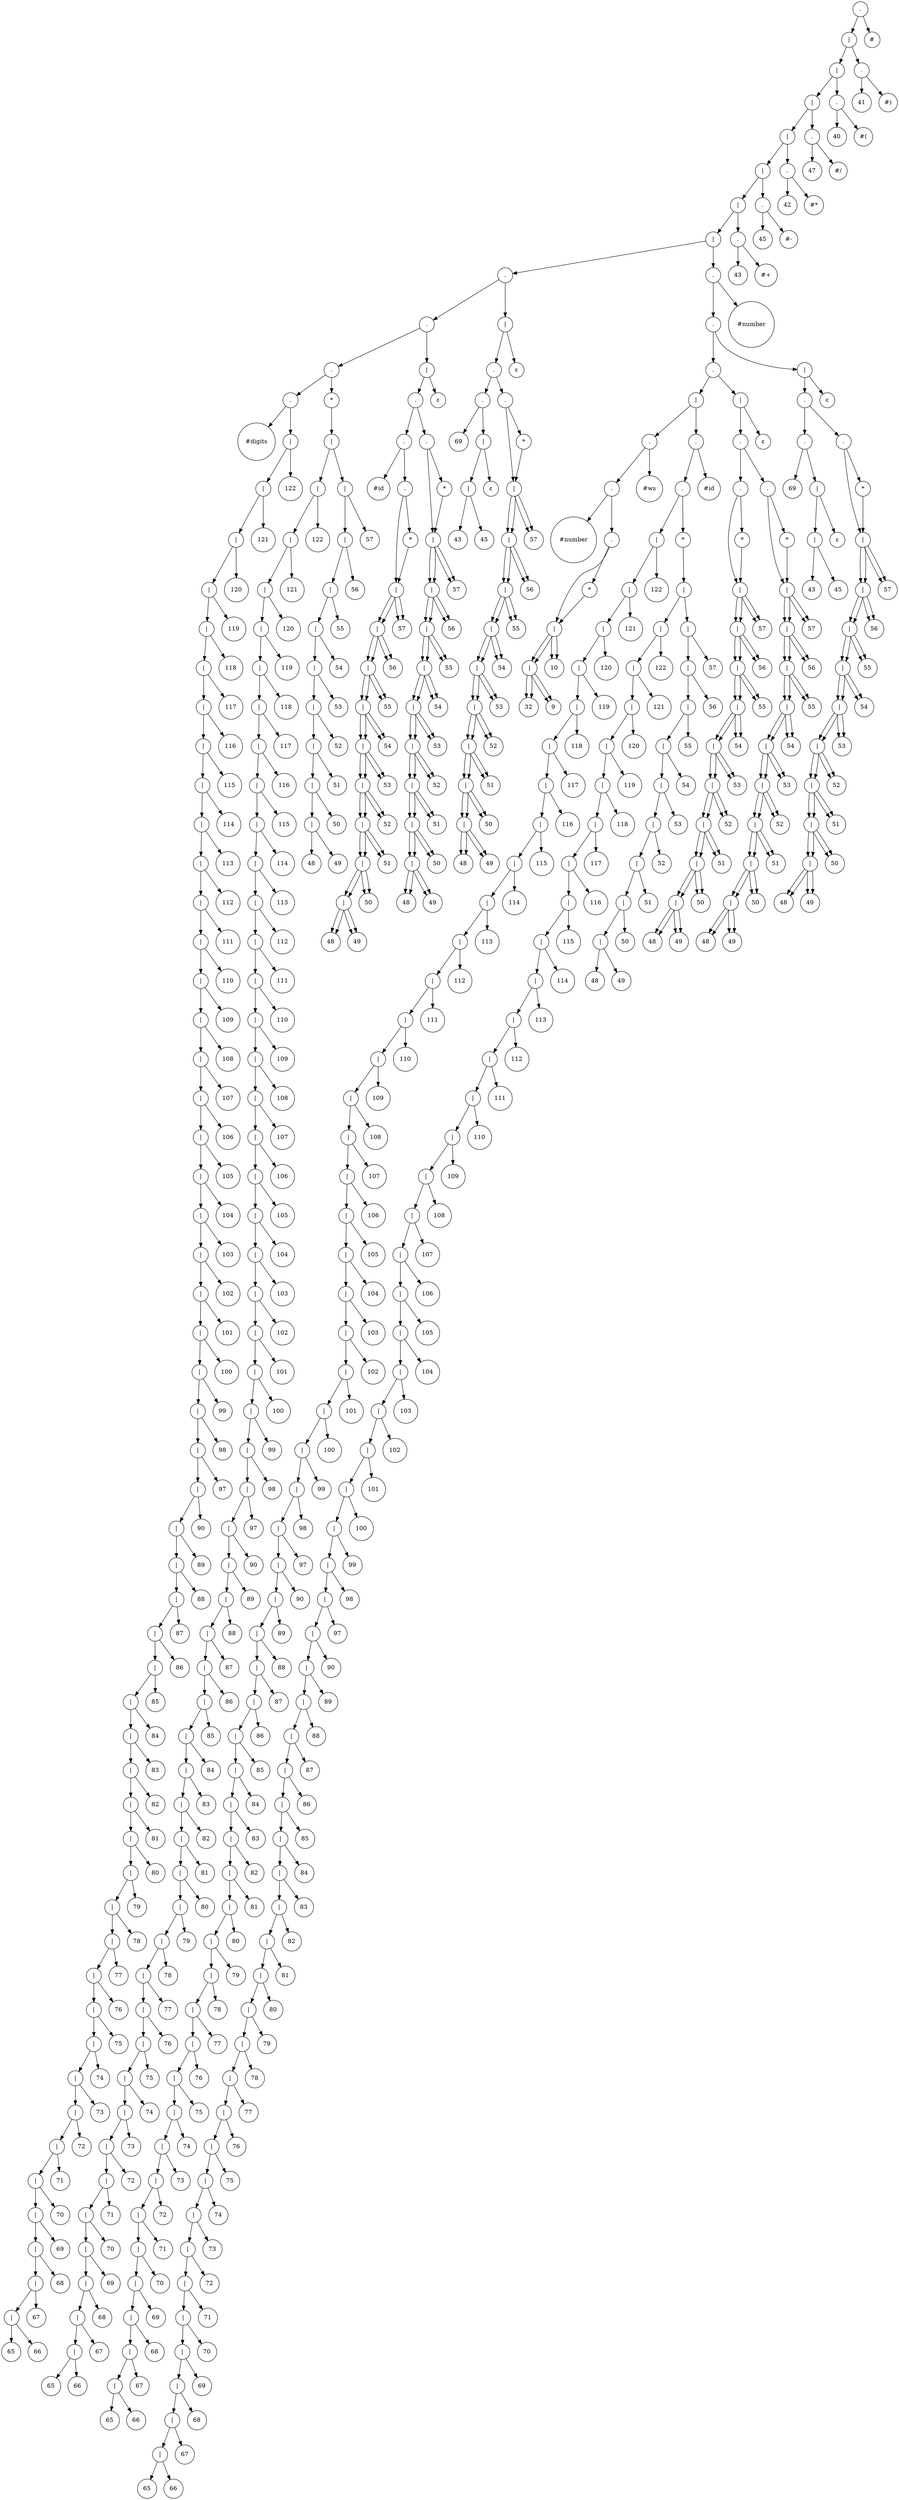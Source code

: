 // resultado
digraph "results/treeDFADirect" {
	graph [rankdir=TB]
	2408805334032 [label="." shape=circle]
	2408805333936 [label="|" shape=circle]
	2408805333744 [label="|" shape=circle]
	2408805333552 [label="|" shape=circle]
	2408805333360 [label="|" shape=circle]
	2408805333168 [label="|" shape=circle]
	2408805332976 [label="|" shape=circle]
	2408805332784 [label="|" shape=circle]
	2408805186144 [label="." shape=circle]
	2408805184608 [label="." shape=circle]
	2408805182304 [label="." shape=circle]
	2408805176304 [label="." shape=circle]
	2408805171312 [label="#digits" shape=circle]
	2408805176304 -> 2408805171312
	2408805176256 [label="|" shape=circle]
	2408805176160 [label="|" shape=circle]
	2408805176064 [label="|" shape=circle]
	2408805175968 [label="|" shape=circle]
	2408805175872 [label="|" shape=circle]
	2408805175776 [label="|" shape=circle]
	2408805175680 [label="|" shape=circle]
	2408805175584 [label="|" shape=circle]
	2408805175488 [label="|" shape=circle]
	2408805175392 [label="|" shape=circle]
	2408805175296 [label="|" shape=circle]
	2408805175200 [label="|" shape=circle]
	2408805175104 [label="|" shape=circle]
	2408805175008 [label="|" shape=circle]
	2408805174912 [label="|" shape=circle]
	2408805174816 [label="|" shape=circle]
	2408805174720 [label="|" shape=circle]
	2408805174624 [label="|" shape=circle]
	2408805174528 [label="|" shape=circle]
	2408805174432 [label="|" shape=circle]
	2408805174336 [label="|" shape=circle]
	2408805174240 [label="|" shape=circle]
	2408805174144 [label="|" shape=circle]
	2408805174048 [label="|" shape=circle]
	2408805173952 [label="|" shape=circle]
	2408805173856 [label="|" shape=circle]
	2408805173760 [label="|" shape=circle]
	2408805173664 [label="|" shape=circle]
	2408805173568 [label="|" shape=circle]
	2408805173472 [label="|" shape=circle]
	2408805173376 [label="|" shape=circle]
	2408805173280 [label="|" shape=circle]
	2408805173184 [label="|" shape=circle]
	2408805173088 [label="|" shape=circle]
	2408805172992 [label="|" shape=circle]
	2408805172896 [label="|" shape=circle]
	2408805172800 [label="|" shape=circle]
	2408805172704 [label="|" shape=circle]
	2408805172608 [label="|" shape=circle]
	2408805172512 [label="|" shape=circle]
	2408805172416 [label="|" shape=circle]
	2408805172320 [label="|" shape=circle]
	2408805172224 [label="|" shape=circle]
	2408805172128 [label="|" shape=circle]
	2408805172032 [label="|" shape=circle]
	2408805171936 [label="|" shape=circle]
	2408805171840 [label="|" shape=circle]
	2408805171744 [label="|" shape=circle]
	2408805171648 [label="|" shape=circle]
	2408805171552 [label="|" shape=circle]
	2408805171456 [label="|" shape=circle]
	2408805171360 [label=65 shape=circle]
	2408805171456 -> 2408805171360
	2408805171408 [label=66 shape=circle]
	2408805171456 -> 2408805171408
	2408805171552 -> 2408805171456
	2408805171504 [label=67 shape=circle]
	2408805171552 -> 2408805171504
	2408805171648 -> 2408805171552
	2408805171600 [label=68 shape=circle]
	2408805171648 -> 2408805171600
	2408805171744 -> 2408805171648
	2408805171696 [label=69 shape=circle]
	2408805171744 -> 2408805171696
	2408805171840 -> 2408805171744
	2408805171792 [label=70 shape=circle]
	2408805171840 -> 2408805171792
	2408805171936 -> 2408805171840
	2408805171888 [label=71 shape=circle]
	2408805171936 -> 2408805171888
	2408805172032 -> 2408805171936
	2408805171984 [label=72 shape=circle]
	2408805172032 -> 2408805171984
	2408805172128 -> 2408805172032
	2408805172080 [label=73 shape=circle]
	2408805172128 -> 2408805172080
	2408805172224 -> 2408805172128
	2408805172176 [label=74 shape=circle]
	2408805172224 -> 2408805172176
	2408805172320 -> 2408805172224
	2408805172272 [label=75 shape=circle]
	2408805172320 -> 2408805172272
	2408805172416 -> 2408805172320
	2408805172368 [label=76 shape=circle]
	2408805172416 -> 2408805172368
	2408805172512 -> 2408805172416
	2408805172464 [label=77 shape=circle]
	2408805172512 -> 2408805172464
	2408805172608 -> 2408805172512
	2408805172560 [label=78 shape=circle]
	2408805172608 -> 2408805172560
	2408805172704 -> 2408805172608
	2408805172656 [label=79 shape=circle]
	2408805172704 -> 2408805172656
	2408805172800 -> 2408805172704
	2408805172752 [label=80 shape=circle]
	2408805172800 -> 2408805172752
	2408805172896 -> 2408805172800
	2408805172848 [label=81 shape=circle]
	2408805172896 -> 2408805172848
	2408805172992 -> 2408805172896
	2408805172944 [label=82 shape=circle]
	2408805172992 -> 2408805172944
	2408805173088 -> 2408805172992
	2408805173040 [label=83 shape=circle]
	2408805173088 -> 2408805173040
	2408805173184 -> 2408805173088
	2408805173136 [label=84 shape=circle]
	2408805173184 -> 2408805173136
	2408805173280 -> 2408805173184
	2408805173232 [label=85 shape=circle]
	2408805173280 -> 2408805173232
	2408805173376 -> 2408805173280
	2408805173328 [label=86 shape=circle]
	2408805173376 -> 2408805173328
	2408805173472 -> 2408805173376
	2408805173424 [label=87 shape=circle]
	2408805173472 -> 2408805173424
	2408805173568 -> 2408805173472
	2408805173520 [label=88 shape=circle]
	2408805173568 -> 2408805173520
	2408805173664 -> 2408805173568
	2408805173616 [label=89 shape=circle]
	2408805173664 -> 2408805173616
	2408805173760 -> 2408805173664
	2408805173712 [label=90 shape=circle]
	2408805173760 -> 2408805173712
	2408805173856 -> 2408805173760
	2408805173808 [label=97 shape=circle]
	2408805173856 -> 2408805173808
	2408805173952 -> 2408805173856
	2408805173904 [label=98 shape=circle]
	2408805173952 -> 2408805173904
	2408805174048 -> 2408805173952
	2408805174000 [label=99 shape=circle]
	2408805174048 -> 2408805174000
	2408805174144 -> 2408805174048
	2408805174096 [label=100 shape=circle]
	2408805174144 -> 2408805174096
	2408805174240 -> 2408805174144
	2408805174192 [label=101 shape=circle]
	2408805174240 -> 2408805174192
	2408805174336 -> 2408805174240
	2408805174288 [label=102 shape=circle]
	2408805174336 -> 2408805174288
	2408805174432 -> 2408805174336
	2408805174384 [label=103 shape=circle]
	2408805174432 -> 2408805174384
	2408805174528 -> 2408805174432
	2408805174480 [label=104 shape=circle]
	2408805174528 -> 2408805174480
	2408805174624 -> 2408805174528
	2408805174576 [label=105 shape=circle]
	2408805174624 -> 2408805174576
	2408805174720 -> 2408805174624
	2408805174672 [label=106 shape=circle]
	2408805174720 -> 2408805174672
	2408805174816 -> 2408805174720
	2408805174768 [label=107 shape=circle]
	2408805174816 -> 2408805174768
	2408805174912 -> 2408805174816
	2408805174864 [label=108 shape=circle]
	2408805174912 -> 2408805174864
	2408805175008 -> 2408805174912
	2408805174960 [label=109 shape=circle]
	2408805175008 -> 2408805174960
	2408805175104 -> 2408805175008
	2408805175056 [label=110 shape=circle]
	2408805175104 -> 2408805175056
	2408805175200 -> 2408805175104
	2408805175152 [label=111 shape=circle]
	2408805175200 -> 2408805175152
	2408805175296 -> 2408805175200
	2408805175248 [label=112 shape=circle]
	2408805175296 -> 2408805175248
	2408805175392 -> 2408805175296
	2408805175344 [label=113 shape=circle]
	2408805175392 -> 2408805175344
	2408805175488 -> 2408805175392
	2408805175440 [label=114 shape=circle]
	2408805175488 -> 2408805175440
	2408805175584 -> 2408805175488
	2408805175536 [label=115 shape=circle]
	2408805175584 -> 2408805175536
	2408805175680 -> 2408805175584
	2408805175632 [label=116 shape=circle]
	2408805175680 -> 2408805175632
	2408805175776 -> 2408805175680
	2408805175728 [label=117 shape=circle]
	2408805175776 -> 2408805175728
	2408805175872 -> 2408805175776
	2408805175824 [label=118 shape=circle]
	2408805175872 -> 2408805175824
	2408805175968 -> 2408805175872
	2408805175920 [label=119 shape=circle]
	2408805175968 -> 2408805175920
	2408805176064 -> 2408805175968
	2408805176016 [label=120 shape=circle]
	2408805176064 -> 2408805176016
	2408805176160 -> 2408805176064
	2408805176112 [label=121 shape=circle]
	2408805176160 -> 2408805176112
	2408805176256 -> 2408805176160
	2408805176208 [label=122 shape=circle]
	2408805176256 -> 2408805176208
	2408805176304 -> 2408805176256
	2408805182304 -> 2408805176304
	2408805182256 [label="*" shape=circle]
	2408805182208 [label="|" shape=circle]
	2408805181248 [label="|" shape=circle]
	2408805181152 [label="|" shape=circle]
	2408805181056 [label="|" shape=circle]
	2408805180960 [label="|" shape=circle]
	2408805180864 [label="|" shape=circle]
	2408805180768 [label="|" shape=circle]
	2408805180672 [label="|" shape=circle]
	2408805180576 [label="|" shape=circle]
	2408805180480 [label="|" shape=circle]
	2408805180384 [label="|" shape=circle]
	2408805180288 [label="|" shape=circle]
	2408805180192 [label="|" shape=circle]
	2408805180096 [label="|" shape=circle]
	2408805180000 [label="|" shape=circle]
	2408805179904 [label="|" shape=circle]
	2408805179808 [label="|" shape=circle]
	2408805179712 [label="|" shape=circle]
	2408805179616 [label="|" shape=circle]
	2408805179520 [label="|" shape=circle]
	2408805179424 [label="|" shape=circle]
	2408805179328 [label="|" shape=circle]
	2408805179232 [label="|" shape=circle]
	2408805179136 [label="|" shape=circle]
	2408805179040 [label="|" shape=circle]
	2408805178944 [label="|" shape=circle]
	2408805178848 [label="|" shape=circle]
	2408805178752 [label="|" shape=circle]
	2408805178656 [label="|" shape=circle]
	2408805178560 [label="|" shape=circle]
	2408805178464 [label="|" shape=circle]
	2408805178368 [label="|" shape=circle]
	2408805178272 [label="|" shape=circle]
	2408805178176 [label="|" shape=circle]
	2408805178080 [label="|" shape=circle]
	2408805177984 [label="|" shape=circle]
	2408805177888 [label="|" shape=circle]
	2408805177792 [label="|" shape=circle]
	2408805177696 [label="|" shape=circle]
	2408805177600 [label="|" shape=circle]
	2408805177504 [label="|" shape=circle]
	2408805177408 [label="|" shape=circle]
	2408805177312 [label="|" shape=circle]
	2408805177216 [label="|" shape=circle]
	2408805177120 [label="|" shape=circle]
	2408805177024 [label="|" shape=circle]
	2408805176928 [label="|" shape=circle]
	2408805176832 [label="|" shape=circle]
	2408805176736 [label="|" shape=circle]
	2408805176640 [label="|" shape=circle]
	2408805176544 [label="|" shape=circle]
	2408805176448 [label="|" shape=circle]
	2408805176352 [label=65 shape=circle]
	2408805176448 -> 2408805176352
	2408805176400 [label=66 shape=circle]
	2408805176448 -> 2408805176400
	2408805176544 -> 2408805176448
	2408805176496 [label=67 shape=circle]
	2408805176544 -> 2408805176496
	2408805176640 -> 2408805176544
	2408805176592 [label=68 shape=circle]
	2408805176640 -> 2408805176592
	2408805176736 -> 2408805176640
	2408805176688 [label=69 shape=circle]
	2408805176736 -> 2408805176688
	2408805176832 -> 2408805176736
	2408805176784 [label=70 shape=circle]
	2408805176832 -> 2408805176784
	2408805176928 -> 2408805176832
	2408805176880 [label=71 shape=circle]
	2408805176928 -> 2408805176880
	2408805177024 -> 2408805176928
	2408805176976 [label=72 shape=circle]
	2408805177024 -> 2408805176976
	2408805177120 -> 2408805177024
	2408805177072 [label=73 shape=circle]
	2408805177120 -> 2408805177072
	2408805177216 -> 2408805177120
	2408805177168 [label=74 shape=circle]
	2408805177216 -> 2408805177168
	2408805177312 -> 2408805177216
	2408805177264 [label=75 shape=circle]
	2408805177312 -> 2408805177264
	2408805177408 -> 2408805177312
	2408805177360 [label=76 shape=circle]
	2408805177408 -> 2408805177360
	2408805177504 -> 2408805177408
	2408805177456 [label=77 shape=circle]
	2408805177504 -> 2408805177456
	2408805177600 -> 2408805177504
	2408805177552 [label=78 shape=circle]
	2408805177600 -> 2408805177552
	2408805177696 -> 2408805177600
	2408805177648 [label=79 shape=circle]
	2408805177696 -> 2408805177648
	2408805177792 -> 2408805177696
	2408805177744 [label=80 shape=circle]
	2408805177792 -> 2408805177744
	2408805177888 -> 2408805177792
	2408805177840 [label=81 shape=circle]
	2408805177888 -> 2408805177840
	2408805177984 -> 2408805177888
	2408805177936 [label=82 shape=circle]
	2408805177984 -> 2408805177936
	2408805178080 -> 2408805177984
	2408805178032 [label=83 shape=circle]
	2408805178080 -> 2408805178032
	2408805178176 -> 2408805178080
	2408805178128 [label=84 shape=circle]
	2408805178176 -> 2408805178128
	2408805178272 -> 2408805178176
	2408805178224 [label=85 shape=circle]
	2408805178272 -> 2408805178224
	2408805178368 -> 2408805178272
	2408805178320 [label=86 shape=circle]
	2408805178368 -> 2408805178320
	2408805178464 -> 2408805178368
	2408805178416 [label=87 shape=circle]
	2408805178464 -> 2408805178416
	2408805178560 -> 2408805178464
	2408805178512 [label=88 shape=circle]
	2408805178560 -> 2408805178512
	2408805178656 -> 2408805178560
	2408805178608 [label=89 shape=circle]
	2408805178656 -> 2408805178608
	2408805178752 -> 2408805178656
	2408805178704 [label=90 shape=circle]
	2408805178752 -> 2408805178704
	2408805178848 -> 2408805178752
	2408805178800 [label=97 shape=circle]
	2408805178848 -> 2408805178800
	2408805178944 -> 2408805178848
	2408805178896 [label=98 shape=circle]
	2408805178944 -> 2408805178896
	2408805179040 -> 2408805178944
	2408805178992 [label=99 shape=circle]
	2408805179040 -> 2408805178992
	2408805179136 -> 2408805179040
	2408805179088 [label=100 shape=circle]
	2408805179136 -> 2408805179088
	2408805179232 -> 2408805179136
	2408805179184 [label=101 shape=circle]
	2408805179232 -> 2408805179184
	2408805179328 -> 2408805179232
	2408805179280 [label=102 shape=circle]
	2408805179328 -> 2408805179280
	2408805179424 -> 2408805179328
	2408805179376 [label=103 shape=circle]
	2408805179424 -> 2408805179376
	2408805179520 -> 2408805179424
	2408805179472 [label=104 shape=circle]
	2408805179520 -> 2408805179472
	2408805179616 -> 2408805179520
	2408805179568 [label=105 shape=circle]
	2408805179616 -> 2408805179568
	2408805179712 -> 2408805179616
	2408805179664 [label=106 shape=circle]
	2408805179712 -> 2408805179664
	2408805179808 -> 2408805179712
	2408805179760 [label=107 shape=circle]
	2408805179808 -> 2408805179760
	2408805179904 -> 2408805179808
	2408805179856 [label=108 shape=circle]
	2408805179904 -> 2408805179856
	2408805180000 -> 2408805179904
	2408805179952 [label=109 shape=circle]
	2408805180000 -> 2408805179952
	2408805180096 -> 2408805180000
	2408805180048 [label=110 shape=circle]
	2408805180096 -> 2408805180048
	2408805180192 -> 2408805180096
	2408805180144 [label=111 shape=circle]
	2408805180192 -> 2408805180144
	2408805180288 -> 2408805180192
	2408805180240 [label=112 shape=circle]
	2408805180288 -> 2408805180240
	2408805180384 -> 2408805180288
	2408805180336 [label=113 shape=circle]
	2408805180384 -> 2408805180336
	2408805180480 -> 2408805180384
	2408805180432 [label=114 shape=circle]
	2408805180480 -> 2408805180432
	2408805180576 -> 2408805180480
	2408805180528 [label=115 shape=circle]
	2408805180576 -> 2408805180528
	2408805180672 -> 2408805180576
	2408805180624 [label=116 shape=circle]
	2408805180672 -> 2408805180624
	2408805180768 -> 2408805180672
	2408805180720 [label=117 shape=circle]
	2408805180768 -> 2408805180720
	2408805180864 -> 2408805180768
	2408805180816 [label=118 shape=circle]
	2408805180864 -> 2408805180816
	2408805180960 -> 2408805180864
	2408805180912 [label=119 shape=circle]
	2408805180960 -> 2408805180912
	2408805181056 -> 2408805180960
	2408805181008 [label=120 shape=circle]
	2408805181056 -> 2408805181008
	2408805181152 -> 2408805181056
	2408805181104 [label=121 shape=circle]
	2408805181152 -> 2408805181104
	2408805181248 -> 2408805181152
	2408805181200 [label=122 shape=circle]
	2408805181248 -> 2408805181200
	2408805182208 -> 2408805181248
	2408805182160 [label="|" shape=circle]
	2408805182064 [label="|" shape=circle]
	2408805181968 [label="|" shape=circle]
	2408805181872 [label="|" shape=circle]
	2408805181776 [label="|" shape=circle]
	2408805181680 [label="|" shape=circle]
	2408805181584 [label="|" shape=circle]
	2408805181488 [label="|" shape=circle]
	2408805181392 [label="|" shape=circle]
	2408805181296 [label=48 shape=circle]
	2408805181392 -> 2408805181296
	2408805181344 [label=49 shape=circle]
	2408805181392 -> 2408805181344
	2408805181488 -> 2408805181392
	2408805181440 [label=50 shape=circle]
	2408805181488 -> 2408805181440
	2408805181584 -> 2408805181488
	2408805181536 [label=51 shape=circle]
	2408805181584 -> 2408805181536
	2408805181680 -> 2408805181584
	2408805181632 [label=52 shape=circle]
	2408805181680 -> 2408805181632
	2408805181776 -> 2408805181680
	2408805181728 [label=53 shape=circle]
	2408805181776 -> 2408805181728
	2408805181872 -> 2408805181776
	2408805181824 [label=54 shape=circle]
	2408805181872 -> 2408805181824
	2408805181968 -> 2408805181872
	2408805181920 [label=55 shape=circle]
	2408805181968 -> 2408805181920
	2408805182064 -> 2408805181968
	2408805182016 [label=56 shape=circle]
	2408805182064 -> 2408805182016
	2408805182160 -> 2408805182064
	2408805182112 [label=57 shape=circle]
	2408805182160 -> 2408805182112
	2408805182208 -> 2408805182160
	2408805182256 -> 2408805182208
	2408805182304 -> 2408805182256
	2408805184608 -> 2408805182304
	2408805184512 [label="|" shape=circle]
	2408805184464 [label="." shape=circle]
	2408805183408 [label="." shape=circle]
	2408805182352 [label="#id" shape=circle]
	2408805183408 -> 2408805182352
	2408805183312 [label="." shape=circle]
	2408805183264 [label="|" shape=circle]
	2408805183168 [label="|" shape=circle]
	2408805183072 [label="|" shape=circle]
	2408805182976 [label="|" shape=circle]
	2408805182880 [label="|" shape=circle]
	2408805182784 [label="|" shape=circle]
	2408805182688 [label="|" shape=circle]
	2408805182592 [label="|" shape=circle]
	2408805182496 [label="|" shape=circle]
	2408805182400 [label=48 shape=circle]
	2408805182496 -> 2408805182400
	2408805182448 [label=49 shape=circle]
	2408805182496 -> 2408805182448
	2408805182592 -> 2408805182496
	2408805182544 [label=50 shape=circle]
	2408805182592 -> 2408805182544
	2408805182688 -> 2408805182592
	2408805182640 [label=51 shape=circle]
	2408805182688 -> 2408805182640
	2408805182784 -> 2408805182688
	2408805182736 [label=52 shape=circle]
	2408805182784 -> 2408805182736
	2408805182880 -> 2408805182784
	2408805182832 [label=53 shape=circle]
	2408805182880 -> 2408805182832
	2408805182976 -> 2408805182880
	2408805182928 [label=54 shape=circle]
	2408805182976 -> 2408805182928
	2408805183072 -> 2408805182976
	2408805183024 [label=55 shape=circle]
	2408805183072 -> 2408805183024
	2408805183168 -> 2408805183072
	2408805183120 [label=56 shape=circle]
	2408805183168 -> 2408805183120
	2408805183264 -> 2408805183168
	2408805183216 [label=57 shape=circle]
	2408805183264 -> 2408805183216
	2408805183312 -> 2408805183264
	2408805183360 [label="*" shape=circle]
	2408805183264 [label="|" shape=circle]
	2408805183168 [label="|" shape=circle]
	2408805183072 [label="|" shape=circle]
	2408805182976 [label="|" shape=circle]
	2408805182880 [label="|" shape=circle]
	2408805182784 [label="|" shape=circle]
	2408805182688 [label="|" shape=circle]
	2408805182592 [label="|" shape=circle]
	2408805182496 [label="|" shape=circle]
	2408805182400 [label=48 shape=circle]
	2408805182496 -> 2408805182400
	2408805182448 [label=49 shape=circle]
	2408805182496 -> 2408805182448
	2408805182592 -> 2408805182496
	2408805182544 [label=50 shape=circle]
	2408805182592 -> 2408805182544
	2408805182688 -> 2408805182592
	2408805182640 [label=51 shape=circle]
	2408805182688 -> 2408805182640
	2408805182784 -> 2408805182688
	2408805182736 [label=52 shape=circle]
	2408805182784 -> 2408805182736
	2408805182880 -> 2408805182784
	2408805182832 [label=53 shape=circle]
	2408805182880 -> 2408805182832
	2408805182976 -> 2408805182880
	2408805182928 [label=54 shape=circle]
	2408805182976 -> 2408805182928
	2408805183072 -> 2408805182976
	2408805183024 [label=55 shape=circle]
	2408805183072 -> 2408805183024
	2408805183168 -> 2408805183072
	2408805183120 [label=56 shape=circle]
	2408805183168 -> 2408805183120
	2408805183264 -> 2408805183168
	2408805183216 [label=57 shape=circle]
	2408805183264 -> 2408805183216
	2408805183360 -> 2408805183264
	2408805183312 -> 2408805183360
	2408805183408 -> 2408805183312
	2408805184464 -> 2408805183408
	2408805184368 [label="." shape=circle]
	2408805184320 [label="|" shape=circle]
	2408805184224 [label="|" shape=circle]
	2408805184128 [label="|" shape=circle]
	2408805184032 [label="|" shape=circle]
	2408805183936 [label="|" shape=circle]
	2408805183840 [label="|" shape=circle]
	2408805183744 [label="|" shape=circle]
	2408805183648 [label="|" shape=circle]
	2408805183552 [label="|" shape=circle]
	2408805183456 [label=48 shape=circle]
	2408805183552 -> 2408805183456
	2408805183504 [label=49 shape=circle]
	2408805183552 -> 2408805183504
	2408805183648 -> 2408805183552
	2408805183600 [label=50 shape=circle]
	2408805183648 -> 2408805183600
	2408805183744 -> 2408805183648
	2408805183696 [label=51 shape=circle]
	2408805183744 -> 2408805183696
	2408805183840 -> 2408805183744
	2408805183792 [label=52 shape=circle]
	2408805183840 -> 2408805183792
	2408805183936 -> 2408805183840
	2408805183888 [label=53 shape=circle]
	2408805183936 -> 2408805183888
	2408805184032 -> 2408805183936
	2408805183984 [label=54 shape=circle]
	2408805184032 -> 2408805183984
	2408805184128 -> 2408805184032
	2408805184080 [label=55 shape=circle]
	2408805184128 -> 2408805184080
	2408805184224 -> 2408805184128
	2408805184176 [label=56 shape=circle]
	2408805184224 -> 2408805184176
	2408805184320 -> 2408805184224
	2408805184272 [label=57 shape=circle]
	2408805184320 -> 2408805184272
	2408805184368 -> 2408805184320
	2408805184416 [label="*" shape=circle]
	2408805184320 [label="|" shape=circle]
	2408805184224 [label="|" shape=circle]
	2408805184128 [label="|" shape=circle]
	2408805184032 [label="|" shape=circle]
	2408805183936 [label="|" shape=circle]
	2408805183840 [label="|" shape=circle]
	2408805183744 [label="|" shape=circle]
	2408805183648 [label="|" shape=circle]
	2408805183552 [label="|" shape=circle]
	2408805183456 [label=48 shape=circle]
	2408805183552 -> 2408805183456
	2408805183504 [label=49 shape=circle]
	2408805183552 -> 2408805183504
	2408805183648 -> 2408805183552
	2408805183600 [label=50 shape=circle]
	2408805183648 -> 2408805183600
	2408805183744 -> 2408805183648
	2408805183696 [label=51 shape=circle]
	2408805183744 -> 2408805183696
	2408805183840 -> 2408805183744
	2408805183792 [label=52 shape=circle]
	2408805183840 -> 2408805183792
	2408805183936 -> 2408805183840
	2408805183888 [label=53 shape=circle]
	2408805183936 -> 2408805183888
	2408805184032 -> 2408805183936
	2408805183984 [label=54 shape=circle]
	2408805184032 -> 2408805183984
	2408805184128 -> 2408805184032
	2408805184080 [label=55 shape=circle]
	2408805184128 -> 2408805184080
	2408805184224 -> 2408805184128
	2408805184176 [label=56 shape=circle]
	2408805184224 -> 2408805184176
	2408805184320 -> 2408805184224
	2408805184272 [label=57 shape=circle]
	2408805184320 -> 2408805184272
	2408805184416 -> 2408805184320
	2408805184368 -> 2408805184416
	2408805184464 -> 2408805184368
	2408805184512 -> 2408805184464
	2408805184560 [label="ε" shape=circle]
	2408805184512 -> 2408805184560
	2408805184608 -> 2408805184512
	2408805186144 -> 2408805184608
	2408805186048 [label="|" shape=circle]
	2408805186000 [label="." shape=circle]
	2408805184944 [label="." shape=circle]
	2408805184656 [label=69 shape=circle]
	2408805184944 -> 2408805184656
	2408805184848 [label="|" shape=circle]
	2408805184800 [label="|" shape=circle]
	2408805184704 [label=43 shape=circle]
	2408805184800 -> 2408805184704
	2408805184752 [label=45 shape=circle]
	2408805184800 -> 2408805184752
	2408805184848 -> 2408805184800
	2408805184896 [label="ε" shape=circle]
	2408805184848 -> 2408805184896
	2408805184944 -> 2408805184848
	2408805186000 -> 2408805184944
	2408805185904 [label="." shape=circle]
	2408805185856 [label="|" shape=circle]
	2408805185760 [label="|" shape=circle]
	2408805185664 [label="|" shape=circle]
	2408805185568 [label="|" shape=circle]
	2408805185472 [label="|" shape=circle]
	2408805185376 [label="|" shape=circle]
	2408805185280 [label="|" shape=circle]
	2408805185184 [label="|" shape=circle]
	2408805185088 [label="|" shape=circle]
	2408805184992 [label=48 shape=circle]
	2408805185088 -> 2408805184992
	2408805185040 [label=49 shape=circle]
	2408805185088 -> 2408805185040
	2408805185184 -> 2408805185088
	2408805185136 [label=50 shape=circle]
	2408805185184 -> 2408805185136
	2408805185280 -> 2408805185184
	2408805185232 [label=51 shape=circle]
	2408805185280 -> 2408805185232
	2408805185376 -> 2408805185280
	2408805185328 [label=52 shape=circle]
	2408805185376 -> 2408805185328
	2408805185472 -> 2408805185376
	2408805185424 [label=53 shape=circle]
	2408805185472 -> 2408805185424
	2408805185568 -> 2408805185472
	2408805185520 [label=54 shape=circle]
	2408805185568 -> 2408805185520
	2408805185664 -> 2408805185568
	2408805185616 [label=55 shape=circle]
	2408805185664 -> 2408805185616
	2408805185760 -> 2408805185664
	2408805185712 [label=56 shape=circle]
	2408805185760 -> 2408805185712
	2408805185856 -> 2408805185760
	2408805185808 [label=57 shape=circle]
	2408805185856 -> 2408805185808
	2408805185904 -> 2408805185856
	2408805185952 [label="*" shape=circle]
	2408805185856 [label="|" shape=circle]
	2408805185760 [label="|" shape=circle]
	2408805185664 [label="|" shape=circle]
	2408805185568 [label="|" shape=circle]
	2408805185472 [label="|" shape=circle]
	2408805185376 [label="|" shape=circle]
	2408805185280 [label="|" shape=circle]
	2408805185184 [label="|" shape=circle]
	2408805185088 [label="|" shape=circle]
	2408805184992 [label=48 shape=circle]
	2408805185088 -> 2408805184992
	2408805185040 [label=49 shape=circle]
	2408805185088 -> 2408805185040
	2408805185184 -> 2408805185088
	2408805185136 [label=50 shape=circle]
	2408805185184 -> 2408805185136
	2408805185280 -> 2408805185184
	2408805185232 [label=51 shape=circle]
	2408805185280 -> 2408805185232
	2408805185376 -> 2408805185280
	2408805185328 [label=52 shape=circle]
	2408805185376 -> 2408805185328
	2408805185472 -> 2408805185376
	2408805185424 [label=53 shape=circle]
	2408805185472 -> 2408805185424
	2408805185568 -> 2408805185472
	2408805185520 [label=54 shape=circle]
	2408805185568 -> 2408805185520
	2408805185664 -> 2408805185568
	2408805185616 [label=55 shape=circle]
	2408805185664 -> 2408805185616
	2408805185760 -> 2408805185664
	2408805185712 [label=56 shape=circle]
	2408805185760 -> 2408805185712
	2408805185856 -> 2408805185760
	2408805185808 [label=57 shape=circle]
	2408805185856 -> 2408805185808
	2408805185952 -> 2408805185856
	2408805185904 -> 2408805185952
	2408805186000 -> 2408805185904
	2408805186048 -> 2408805186000
	2408805186096 [label="ε" shape=circle]
	2408805186048 -> 2408805186096
	2408805186144 -> 2408805186048
	2408805332784 -> 2408805186144
	2408805332736 [label="." shape=circle]
	2408805332640 [label="." shape=circle]
	2408805331104 [label="." shape=circle]
	2408805328896 [label="|" shape=circle]
	2408805186672 [label="." shape=circle]
	2408805186576 [label="." shape=circle]
	2408805186192 [label="#number" shape=circle]
	2408805186576 -> 2408805186192
	2408805186480 [label="." shape=circle]
	2408805186432 [label="|" shape=circle]
	2408805186336 [label="|" shape=circle]
	2408805186240 [label=32 shape=circle]
	2408805186336 -> 2408805186240
	2408805186288 [label=9 shape=circle]
	2408805186336 -> 2408805186288
	2408805186432 -> 2408805186336
	2408805186384 [label=10 shape=circle]
	2408805186432 -> 2408805186384
	2408805186480 -> 2408805186432
	2408805186528 [label="*" shape=circle]
	2408805186432 [label="|" shape=circle]
	2408805186336 [label="|" shape=circle]
	2408805186240 [label=32 shape=circle]
	2408805186336 -> 2408805186240
	2408805186288 [label=9 shape=circle]
	2408805186336 -> 2408805186288
	2408805186432 -> 2408805186336
	2408805186384 [label=10 shape=circle]
	2408805186432 -> 2408805186384
	2408805186528 -> 2408805186432
	2408805186480 -> 2408805186528
	2408805186576 -> 2408805186480
	2408805186672 -> 2408805186576
	2408805186624 [label="#ws" shape=circle]
	2408805186672 -> 2408805186624
	2408805328896 -> 2408805186672
	2408805328848 [label="." shape=circle]
	2408805328752 [label="." shape=circle]
	2408805322752 [label="|" shape=circle]
	2408805322656 [label="|" shape=circle]
	2408805322560 [label="|" shape=circle]
	2408805322464 [label="|" shape=circle]
	2408805322368 [label="|" shape=circle]
	2408805322272 [label="|" shape=circle]
	2408805322176 [label="|" shape=circle]
	2408805322080 [label="|" shape=circle]
	2408805321984 [label="|" shape=circle]
	2408805321888 [label="|" shape=circle]
	2408805321792 [label="|" shape=circle]
	2408805321696 [label="|" shape=circle]
	2408805321600 [label="|" shape=circle]
	2408805321504 [label="|" shape=circle]
	2408805321408 [label="|" shape=circle]
	2408805321312 [label="|" shape=circle]
	2408805321216 [label="|" shape=circle]
	2408805321120 [label="|" shape=circle]
	2408805321024 [label="|" shape=circle]
	2408805320928 [label="|" shape=circle]
	2408805320832 [label="|" shape=circle]
	2408805320736 [label="|" shape=circle]
	2408805320640 [label="|" shape=circle]
	2408805320544 [label="|" shape=circle]
	2408805320448 [label="|" shape=circle]
	2408805320352 [label="|" shape=circle]
	2408805320256 [label="|" shape=circle]
	2408805320160 [label="|" shape=circle]
	2408805320064 [label="|" shape=circle]
	2408805319968 [label="|" shape=circle]
	2408805319872 [label="|" shape=circle]
	2408805319776 [label="|" shape=circle]
	2408805319680 [label="|" shape=circle]
	2408805319584 [label="|" shape=circle]
	2408805319488 [label="|" shape=circle]
	2408805319392 [label="|" shape=circle]
	2408805319296 [label="|" shape=circle]
	2408805319200 [label="|" shape=circle]
	2408805319104 [label="|" shape=circle]
	2408805319008 [label="|" shape=circle]
	2408805318912 [label="|" shape=circle]
	2408805318816 [label="|" shape=circle]
	2408805318720 [label="|" shape=circle]
	2408805187488 [label="|" shape=circle]
	2408805187392 [label="|" shape=circle]
	2408805187296 [label="|" shape=circle]
	2408805187200 [label="|" shape=circle]
	2408805187104 [label="|" shape=circle]
	2408805187008 [label="|" shape=circle]
	2408805186912 [label="|" shape=circle]
	2408805186816 [label="|" shape=circle]
	2408805186720 [label=65 shape=circle]
	2408805186816 -> 2408805186720
	2408805186768 [label=66 shape=circle]
	2408805186816 -> 2408805186768
	2408805186912 -> 2408805186816
	2408805186864 [label=67 shape=circle]
	2408805186912 -> 2408805186864
	2408805187008 -> 2408805186912
	2408805186960 [label=68 shape=circle]
	2408805187008 -> 2408805186960
	2408805187104 -> 2408805187008
	2408805187056 [label=69 shape=circle]
	2408805187104 -> 2408805187056
	2408805187200 -> 2408805187104
	2408805187152 [label=70 shape=circle]
	2408805187200 -> 2408805187152
	2408805187296 -> 2408805187200
	2408805187248 [label=71 shape=circle]
	2408805187296 -> 2408805187248
	2408805187392 -> 2408805187296
	2408805187344 [label=72 shape=circle]
	2408805187392 -> 2408805187344
	2408805187488 -> 2408805187392
	2408805187440 [label=73 shape=circle]
	2408805187488 -> 2408805187440
	2408805318720 -> 2408805187488
	2408805187536 [label=74 shape=circle]
	2408805318720 -> 2408805187536
	2408805318816 -> 2408805318720
	2408805318768 [label=75 shape=circle]
	2408805318816 -> 2408805318768
	2408805318912 -> 2408805318816
	2408805318864 [label=76 shape=circle]
	2408805318912 -> 2408805318864
	2408805319008 -> 2408805318912
	2408805318960 [label=77 shape=circle]
	2408805319008 -> 2408805318960
	2408805319104 -> 2408805319008
	2408805319056 [label=78 shape=circle]
	2408805319104 -> 2408805319056
	2408805319200 -> 2408805319104
	2408805319152 [label=79 shape=circle]
	2408805319200 -> 2408805319152
	2408805319296 -> 2408805319200
	2408805319248 [label=80 shape=circle]
	2408805319296 -> 2408805319248
	2408805319392 -> 2408805319296
	2408805319344 [label=81 shape=circle]
	2408805319392 -> 2408805319344
	2408805319488 -> 2408805319392
	2408805319440 [label=82 shape=circle]
	2408805319488 -> 2408805319440
	2408805319584 -> 2408805319488
	2408805319536 [label=83 shape=circle]
	2408805319584 -> 2408805319536
	2408805319680 -> 2408805319584
	2408805319632 [label=84 shape=circle]
	2408805319680 -> 2408805319632
	2408805319776 -> 2408805319680
	2408805319728 [label=85 shape=circle]
	2408805319776 -> 2408805319728
	2408805319872 -> 2408805319776
	2408805319824 [label=86 shape=circle]
	2408805319872 -> 2408805319824
	2408805319968 -> 2408805319872
	2408805319920 [label=87 shape=circle]
	2408805319968 -> 2408805319920
	2408805320064 -> 2408805319968
	2408805320016 [label=88 shape=circle]
	2408805320064 -> 2408805320016
	2408805320160 -> 2408805320064
	2408805320112 [label=89 shape=circle]
	2408805320160 -> 2408805320112
	2408805320256 -> 2408805320160
	2408805320208 [label=90 shape=circle]
	2408805320256 -> 2408805320208
	2408805320352 -> 2408805320256
	2408805320304 [label=97 shape=circle]
	2408805320352 -> 2408805320304
	2408805320448 -> 2408805320352
	2408805320400 [label=98 shape=circle]
	2408805320448 -> 2408805320400
	2408805320544 -> 2408805320448
	2408805320496 [label=99 shape=circle]
	2408805320544 -> 2408805320496
	2408805320640 -> 2408805320544
	2408805320592 [label=100 shape=circle]
	2408805320640 -> 2408805320592
	2408805320736 -> 2408805320640
	2408805320688 [label=101 shape=circle]
	2408805320736 -> 2408805320688
	2408805320832 -> 2408805320736
	2408805320784 [label=102 shape=circle]
	2408805320832 -> 2408805320784
	2408805320928 -> 2408805320832
	2408805320880 [label=103 shape=circle]
	2408805320928 -> 2408805320880
	2408805321024 -> 2408805320928
	2408805320976 [label=104 shape=circle]
	2408805321024 -> 2408805320976
	2408805321120 -> 2408805321024
	2408805321072 [label=105 shape=circle]
	2408805321120 -> 2408805321072
	2408805321216 -> 2408805321120
	2408805321168 [label=106 shape=circle]
	2408805321216 -> 2408805321168
	2408805321312 -> 2408805321216
	2408805321264 [label=107 shape=circle]
	2408805321312 -> 2408805321264
	2408805321408 -> 2408805321312
	2408805321360 [label=108 shape=circle]
	2408805321408 -> 2408805321360
	2408805321504 -> 2408805321408
	2408805321456 [label=109 shape=circle]
	2408805321504 -> 2408805321456
	2408805321600 -> 2408805321504
	2408805321552 [label=110 shape=circle]
	2408805321600 -> 2408805321552
	2408805321696 -> 2408805321600
	2408805321648 [label=111 shape=circle]
	2408805321696 -> 2408805321648
	2408805321792 -> 2408805321696
	2408805321744 [label=112 shape=circle]
	2408805321792 -> 2408805321744
	2408805321888 -> 2408805321792
	2408805321840 [label=113 shape=circle]
	2408805321888 -> 2408805321840
	2408805321984 -> 2408805321888
	2408805321936 [label=114 shape=circle]
	2408805321984 -> 2408805321936
	2408805322080 -> 2408805321984
	2408805322032 [label=115 shape=circle]
	2408805322080 -> 2408805322032
	2408805322176 -> 2408805322080
	2408805322128 [label=116 shape=circle]
	2408805322176 -> 2408805322128
	2408805322272 -> 2408805322176
	2408805322224 [label=117 shape=circle]
	2408805322272 -> 2408805322224
	2408805322368 -> 2408805322272
	2408805322320 [label=118 shape=circle]
	2408805322368 -> 2408805322320
	2408805322464 -> 2408805322368
	2408805322416 [label=119 shape=circle]
	2408805322464 -> 2408805322416
	2408805322560 -> 2408805322464
	2408805322512 [label=120 shape=circle]
	2408805322560 -> 2408805322512
	2408805322656 -> 2408805322560
	2408805322608 [label=121 shape=circle]
	2408805322656 -> 2408805322608
	2408805322752 -> 2408805322656
	2408805322704 [label=122 shape=circle]
	2408805322752 -> 2408805322704
	2408805328752 -> 2408805322752
	2408805328704 [label="*" shape=circle]
	2408805328656 [label="|" shape=circle]
	2408805327696 [label="|" shape=circle]
	2408805327600 [label="|" shape=circle]
	2408805327504 [label="|" shape=circle]
	2408805327408 [label="|" shape=circle]
	2408805327312 [label="|" shape=circle]
	2408805327216 [label="|" shape=circle]
	2408805327120 [label="|" shape=circle]
	2408805327024 [label="|" shape=circle]
	2408805326928 [label="|" shape=circle]
	2408805326832 [label="|" shape=circle]
	2408805326736 [label="|" shape=circle]
	2408805326640 [label="|" shape=circle]
	2408805326544 [label="|" shape=circle]
	2408805326448 [label="|" shape=circle]
	2408805326352 [label="|" shape=circle]
	2408805326256 [label="|" shape=circle]
	2408805326160 [label="|" shape=circle]
	2408805326064 [label="|" shape=circle]
	2408805325968 [label="|" shape=circle]
	2408805325872 [label="|" shape=circle]
	2408805325776 [label="|" shape=circle]
	2408805325680 [label="|" shape=circle]
	2408805325584 [label="|" shape=circle]
	2408805325488 [label="|" shape=circle]
	2408805325392 [label="|" shape=circle]
	2408805325296 [label="|" shape=circle]
	2408805325200 [label="|" shape=circle]
	2408805325104 [label="|" shape=circle]
	2408805325008 [label="|" shape=circle]
	2408805324912 [label="|" shape=circle]
	2408805324816 [label="|" shape=circle]
	2408805324720 [label="|" shape=circle]
	2408805324624 [label="|" shape=circle]
	2408805324528 [label="|" shape=circle]
	2408805324432 [label="|" shape=circle]
	2408805324336 [label="|" shape=circle]
	2408805324240 [label="|" shape=circle]
	2408805324144 [label="|" shape=circle]
	2408805324048 [label="|" shape=circle]
	2408805323952 [label="|" shape=circle]
	2408805323856 [label="|" shape=circle]
	2408805323760 [label="|" shape=circle]
	2408805323664 [label="|" shape=circle]
	2408805323568 [label="|" shape=circle]
	2408805323472 [label="|" shape=circle]
	2408805323376 [label="|" shape=circle]
	2408805323280 [label="|" shape=circle]
	2408805323184 [label="|" shape=circle]
	2408805323088 [label="|" shape=circle]
	2408805322992 [label="|" shape=circle]
	2408805322896 [label="|" shape=circle]
	2408805322800 [label=65 shape=circle]
	2408805322896 -> 2408805322800
	2408805322848 [label=66 shape=circle]
	2408805322896 -> 2408805322848
	2408805322992 -> 2408805322896
	2408805322944 [label=67 shape=circle]
	2408805322992 -> 2408805322944
	2408805323088 -> 2408805322992
	2408805323040 [label=68 shape=circle]
	2408805323088 -> 2408805323040
	2408805323184 -> 2408805323088
	2408805323136 [label=69 shape=circle]
	2408805323184 -> 2408805323136
	2408805323280 -> 2408805323184
	2408805323232 [label=70 shape=circle]
	2408805323280 -> 2408805323232
	2408805323376 -> 2408805323280
	2408805323328 [label=71 shape=circle]
	2408805323376 -> 2408805323328
	2408805323472 -> 2408805323376
	2408805323424 [label=72 shape=circle]
	2408805323472 -> 2408805323424
	2408805323568 -> 2408805323472
	2408805323520 [label=73 shape=circle]
	2408805323568 -> 2408805323520
	2408805323664 -> 2408805323568
	2408805323616 [label=74 shape=circle]
	2408805323664 -> 2408805323616
	2408805323760 -> 2408805323664
	2408805323712 [label=75 shape=circle]
	2408805323760 -> 2408805323712
	2408805323856 -> 2408805323760
	2408805323808 [label=76 shape=circle]
	2408805323856 -> 2408805323808
	2408805323952 -> 2408805323856
	2408805323904 [label=77 shape=circle]
	2408805323952 -> 2408805323904
	2408805324048 -> 2408805323952
	2408805324000 [label=78 shape=circle]
	2408805324048 -> 2408805324000
	2408805324144 -> 2408805324048
	2408805324096 [label=79 shape=circle]
	2408805324144 -> 2408805324096
	2408805324240 -> 2408805324144
	2408805324192 [label=80 shape=circle]
	2408805324240 -> 2408805324192
	2408805324336 -> 2408805324240
	2408805324288 [label=81 shape=circle]
	2408805324336 -> 2408805324288
	2408805324432 -> 2408805324336
	2408805324384 [label=82 shape=circle]
	2408805324432 -> 2408805324384
	2408805324528 -> 2408805324432
	2408805324480 [label=83 shape=circle]
	2408805324528 -> 2408805324480
	2408805324624 -> 2408805324528
	2408805324576 [label=84 shape=circle]
	2408805324624 -> 2408805324576
	2408805324720 -> 2408805324624
	2408805324672 [label=85 shape=circle]
	2408805324720 -> 2408805324672
	2408805324816 -> 2408805324720
	2408805324768 [label=86 shape=circle]
	2408805324816 -> 2408805324768
	2408805324912 -> 2408805324816
	2408805324864 [label=87 shape=circle]
	2408805324912 -> 2408805324864
	2408805325008 -> 2408805324912
	2408805324960 [label=88 shape=circle]
	2408805325008 -> 2408805324960
	2408805325104 -> 2408805325008
	2408805325056 [label=89 shape=circle]
	2408805325104 -> 2408805325056
	2408805325200 -> 2408805325104
	2408805325152 [label=90 shape=circle]
	2408805325200 -> 2408805325152
	2408805325296 -> 2408805325200
	2408805325248 [label=97 shape=circle]
	2408805325296 -> 2408805325248
	2408805325392 -> 2408805325296
	2408805325344 [label=98 shape=circle]
	2408805325392 -> 2408805325344
	2408805325488 -> 2408805325392
	2408805325440 [label=99 shape=circle]
	2408805325488 -> 2408805325440
	2408805325584 -> 2408805325488
	2408805325536 [label=100 shape=circle]
	2408805325584 -> 2408805325536
	2408805325680 -> 2408805325584
	2408805325632 [label=101 shape=circle]
	2408805325680 -> 2408805325632
	2408805325776 -> 2408805325680
	2408805325728 [label=102 shape=circle]
	2408805325776 -> 2408805325728
	2408805325872 -> 2408805325776
	2408805325824 [label=103 shape=circle]
	2408805325872 -> 2408805325824
	2408805325968 -> 2408805325872
	2408805325920 [label=104 shape=circle]
	2408805325968 -> 2408805325920
	2408805326064 -> 2408805325968
	2408805326016 [label=105 shape=circle]
	2408805326064 -> 2408805326016
	2408805326160 -> 2408805326064
	2408805326112 [label=106 shape=circle]
	2408805326160 -> 2408805326112
	2408805326256 -> 2408805326160
	2408805326208 [label=107 shape=circle]
	2408805326256 -> 2408805326208
	2408805326352 -> 2408805326256
	2408805326304 [label=108 shape=circle]
	2408805326352 -> 2408805326304
	2408805326448 -> 2408805326352
	2408805326400 [label=109 shape=circle]
	2408805326448 -> 2408805326400
	2408805326544 -> 2408805326448
	2408805326496 [label=110 shape=circle]
	2408805326544 -> 2408805326496
	2408805326640 -> 2408805326544
	2408805326592 [label=111 shape=circle]
	2408805326640 -> 2408805326592
	2408805326736 -> 2408805326640
	2408805326688 [label=112 shape=circle]
	2408805326736 -> 2408805326688
	2408805326832 -> 2408805326736
	2408805326784 [label=113 shape=circle]
	2408805326832 -> 2408805326784
	2408805326928 -> 2408805326832
	2408805326880 [label=114 shape=circle]
	2408805326928 -> 2408805326880
	2408805327024 -> 2408805326928
	2408805326976 [label=115 shape=circle]
	2408805327024 -> 2408805326976
	2408805327120 -> 2408805327024
	2408805327072 [label=116 shape=circle]
	2408805327120 -> 2408805327072
	2408805327216 -> 2408805327120
	2408805327168 [label=117 shape=circle]
	2408805327216 -> 2408805327168
	2408805327312 -> 2408805327216
	2408805327264 [label=118 shape=circle]
	2408805327312 -> 2408805327264
	2408805327408 -> 2408805327312
	2408805327360 [label=119 shape=circle]
	2408805327408 -> 2408805327360
	2408805327504 -> 2408805327408
	2408805327456 [label=120 shape=circle]
	2408805327504 -> 2408805327456
	2408805327600 -> 2408805327504
	2408805327552 [label=121 shape=circle]
	2408805327600 -> 2408805327552
	2408805327696 -> 2408805327600
	2408805327648 [label=122 shape=circle]
	2408805327696 -> 2408805327648
	2408805328656 -> 2408805327696
	2408805328608 [label="|" shape=circle]
	2408805328512 [label="|" shape=circle]
	2408805328416 [label="|" shape=circle]
	2408805328320 [label="|" shape=circle]
	2408805328224 [label="|" shape=circle]
	2408805328128 [label="|" shape=circle]
	2408805328032 [label="|" shape=circle]
	2408805327936 [label="|" shape=circle]
	2408805327840 [label="|" shape=circle]
	2408805327744 [label=48 shape=circle]
	2408805327840 -> 2408805327744
	2408805327792 [label=49 shape=circle]
	2408805327840 -> 2408805327792
	2408805327936 -> 2408805327840
	2408805327888 [label=50 shape=circle]
	2408805327936 -> 2408805327888
	2408805328032 -> 2408805327936
	2408805327984 [label=51 shape=circle]
	2408805328032 -> 2408805327984
	2408805328128 -> 2408805328032
	2408805328080 [label=52 shape=circle]
	2408805328128 -> 2408805328080
	2408805328224 -> 2408805328128
	2408805328176 [label=53 shape=circle]
	2408805328224 -> 2408805328176
	2408805328320 -> 2408805328224
	2408805328272 [label=54 shape=circle]
	2408805328320 -> 2408805328272
	2408805328416 -> 2408805328320
	2408805328368 [label=55 shape=circle]
	2408805328416 -> 2408805328368
	2408805328512 -> 2408805328416
	2408805328464 [label=56 shape=circle]
	2408805328512 -> 2408805328464
	2408805328608 -> 2408805328512
	2408805328560 [label=57 shape=circle]
	2408805328608 -> 2408805328560
	2408805328656 -> 2408805328608
	2408805328704 -> 2408805328656
	2408805328752 -> 2408805328704
	2408805328848 -> 2408805328752
	2408805328800 [label="#id" shape=circle]
	2408805328848 -> 2408805328800
	2408805328896 -> 2408805328848
	2408805331104 -> 2408805328896
	2408805331008 [label="|" shape=circle]
	2408805330960 [label="." shape=circle]
	2408805329856 [label="." shape=circle]
	2408805329808 [label="|" shape=circle]
	2408805329712 [label="|" shape=circle]
	2408805329616 [label="|" shape=circle]
	2408805329520 [label="|" shape=circle]
	2408805329424 [label="|" shape=circle]
	2408805329328 [label="|" shape=circle]
	2408805329232 [label="|" shape=circle]
	2408805329136 [label="|" shape=circle]
	2408805329040 [label="|" shape=circle]
	2408805328944 [label=48 shape=circle]
	2408805329040 -> 2408805328944
	2408805328992 [label=49 shape=circle]
	2408805329040 -> 2408805328992
	2408805329136 -> 2408805329040
	2408805329088 [label=50 shape=circle]
	2408805329136 -> 2408805329088
	2408805329232 -> 2408805329136
	2408805329184 [label=51 shape=circle]
	2408805329232 -> 2408805329184
	2408805329328 -> 2408805329232
	2408805329280 [label=52 shape=circle]
	2408805329328 -> 2408805329280
	2408805329424 -> 2408805329328
	2408805329376 [label=53 shape=circle]
	2408805329424 -> 2408805329376
	2408805329520 -> 2408805329424
	2408805329472 [label=54 shape=circle]
	2408805329520 -> 2408805329472
	2408805329616 -> 2408805329520
	2408805329568 [label=55 shape=circle]
	2408805329616 -> 2408805329568
	2408805329712 -> 2408805329616
	2408805329664 [label=56 shape=circle]
	2408805329712 -> 2408805329664
	2408805329808 -> 2408805329712
	2408805329760 [label=57 shape=circle]
	2408805329808 -> 2408805329760
	2408805329856 -> 2408805329808
	2408805329904 [label="*" shape=circle]
	2408805329808 [label="|" shape=circle]
	2408805329712 [label="|" shape=circle]
	2408805329616 [label="|" shape=circle]
	2408805329520 [label="|" shape=circle]
	2408805329424 [label="|" shape=circle]
	2408805329328 [label="|" shape=circle]
	2408805329232 [label="|" shape=circle]
	2408805329136 [label="|" shape=circle]
	2408805329040 [label="|" shape=circle]
	2408805328944 [label=48 shape=circle]
	2408805329040 -> 2408805328944
	2408805328992 [label=49 shape=circle]
	2408805329040 -> 2408805328992
	2408805329136 -> 2408805329040
	2408805329088 [label=50 shape=circle]
	2408805329136 -> 2408805329088
	2408805329232 -> 2408805329136
	2408805329184 [label=51 shape=circle]
	2408805329232 -> 2408805329184
	2408805329328 -> 2408805329232
	2408805329280 [label=52 shape=circle]
	2408805329328 -> 2408805329280
	2408805329424 -> 2408805329328
	2408805329376 [label=53 shape=circle]
	2408805329424 -> 2408805329376
	2408805329520 -> 2408805329424
	2408805329472 [label=54 shape=circle]
	2408805329520 -> 2408805329472
	2408805329616 -> 2408805329520
	2408805329568 [label=55 shape=circle]
	2408805329616 -> 2408805329568
	2408805329712 -> 2408805329616
	2408805329664 [label=56 shape=circle]
	2408805329712 -> 2408805329664
	2408805329808 -> 2408805329712
	2408805329760 [label=57 shape=circle]
	2408805329808 -> 2408805329760
	2408805329904 -> 2408805329808
	2408805329856 -> 2408805329904
	2408805330960 -> 2408805329856
	2408805330864 [label="." shape=circle]
	2408805330816 [label="|" shape=circle]
	2408805330720 [label="|" shape=circle]
	2408805330624 [label="|" shape=circle]
	2408805330528 [label="|" shape=circle]
	2408805330432 [label="|" shape=circle]
	2408805330336 [label="|" shape=circle]
	2408805330240 [label="|" shape=circle]
	2408805330144 [label="|" shape=circle]
	2408805330048 [label="|" shape=circle]
	2408805329952 [label=48 shape=circle]
	2408805330048 -> 2408805329952
	2408805330000 [label=49 shape=circle]
	2408805330048 -> 2408805330000
	2408805330144 -> 2408805330048
	2408805330096 [label=50 shape=circle]
	2408805330144 -> 2408805330096
	2408805330240 -> 2408805330144
	2408805330192 [label=51 shape=circle]
	2408805330240 -> 2408805330192
	2408805330336 -> 2408805330240
	2408805330288 [label=52 shape=circle]
	2408805330336 -> 2408805330288
	2408805330432 -> 2408805330336
	2408805330384 [label=53 shape=circle]
	2408805330432 -> 2408805330384
	2408805330528 -> 2408805330432
	2408805330480 [label=54 shape=circle]
	2408805330528 -> 2408805330480
	2408805330624 -> 2408805330528
	2408805330576 [label=55 shape=circle]
	2408805330624 -> 2408805330576
	2408805330720 -> 2408805330624
	2408805330672 [label=56 shape=circle]
	2408805330720 -> 2408805330672
	2408805330816 -> 2408805330720
	2408805330768 [label=57 shape=circle]
	2408805330816 -> 2408805330768
	2408805330864 -> 2408805330816
	2408805330912 [label="*" shape=circle]
	2408805330816 [label="|" shape=circle]
	2408805330720 [label="|" shape=circle]
	2408805330624 [label="|" shape=circle]
	2408805330528 [label="|" shape=circle]
	2408805330432 [label="|" shape=circle]
	2408805330336 [label="|" shape=circle]
	2408805330240 [label="|" shape=circle]
	2408805330144 [label="|" shape=circle]
	2408805330048 [label="|" shape=circle]
	2408805329952 [label=48 shape=circle]
	2408805330048 -> 2408805329952
	2408805330000 [label=49 shape=circle]
	2408805330048 -> 2408805330000
	2408805330144 -> 2408805330048
	2408805330096 [label=50 shape=circle]
	2408805330144 -> 2408805330096
	2408805330240 -> 2408805330144
	2408805330192 [label=51 shape=circle]
	2408805330240 -> 2408805330192
	2408805330336 -> 2408805330240
	2408805330288 [label=52 shape=circle]
	2408805330336 -> 2408805330288
	2408805330432 -> 2408805330336
	2408805330384 [label=53 shape=circle]
	2408805330432 -> 2408805330384
	2408805330528 -> 2408805330432
	2408805330480 [label=54 shape=circle]
	2408805330528 -> 2408805330480
	2408805330624 -> 2408805330528
	2408805330576 [label=55 shape=circle]
	2408805330624 -> 2408805330576
	2408805330720 -> 2408805330624
	2408805330672 [label=56 shape=circle]
	2408805330720 -> 2408805330672
	2408805330816 -> 2408805330720
	2408805330768 [label=57 shape=circle]
	2408805330816 -> 2408805330768
	2408805330912 -> 2408805330816
	2408805330864 -> 2408805330912
	2408805330960 -> 2408805330864
	2408805331008 -> 2408805330960
	2408805331056 [label="ε" shape=circle]
	2408805331008 -> 2408805331056
	2408805331104 -> 2408805331008
	2408805332640 -> 2408805331104
	2408805332544 [label="|" shape=circle]
	2408805332496 [label="." shape=circle]
	2408805331440 [label="." shape=circle]
	2408805331152 [label=69 shape=circle]
	2408805331440 -> 2408805331152
	2408805331344 [label="|" shape=circle]
	2408805331296 [label="|" shape=circle]
	2408805331200 [label=43 shape=circle]
	2408805331296 -> 2408805331200
	2408805331248 [label=45 shape=circle]
	2408805331296 -> 2408805331248
	2408805331344 -> 2408805331296
	2408805331392 [label="ε" shape=circle]
	2408805331344 -> 2408805331392
	2408805331440 -> 2408805331344
	2408805332496 -> 2408805331440
	2408805332400 [label="." shape=circle]
	2408805332352 [label="|" shape=circle]
	2408805332256 [label="|" shape=circle]
	2408805332160 [label="|" shape=circle]
	2408805332064 [label="|" shape=circle]
	2408805331968 [label="|" shape=circle]
	2408805331872 [label="|" shape=circle]
	2408805331776 [label="|" shape=circle]
	2408805331680 [label="|" shape=circle]
	2408805331584 [label="|" shape=circle]
	2408805331488 [label=48 shape=circle]
	2408805331584 -> 2408805331488
	2408805331536 [label=49 shape=circle]
	2408805331584 -> 2408805331536
	2408805331680 -> 2408805331584
	2408805331632 [label=50 shape=circle]
	2408805331680 -> 2408805331632
	2408805331776 -> 2408805331680
	2408805331728 [label=51 shape=circle]
	2408805331776 -> 2408805331728
	2408805331872 -> 2408805331776
	2408805331824 [label=52 shape=circle]
	2408805331872 -> 2408805331824
	2408805331968 -> 2408805331872
	2408805331920 [label=53 shape=circle]
	2408805331968 -> 2408805331920
	2408805332064 -> 2408805331968
	2408805332016 [label=54 shape=circle]
	2408805332064 -> 2408805332016
	2408805332160 -> 2408805332064
	2408805332112 [label=55 shape=circle]
	2408805332160 -> 2408805332112
	2408805332256 -> 2408805332160
	2408805332208 [label=56 shape=circle]
	2408805332256 -> 2408805332208
	2408805332352 -> 2408805332256
	2408805332304 [label=57 shape=circle]
	2408805332352 -> 2408805332304
	2408805332400 -> 2408805332352
	2408805332448 [label="*" shape=circle]
	2408805332352 [label="|" shape=circle]
	2408805332256 [label="|" shape=circle]
	2408805332160 [label="|" shape=circle]
	2408805332064 [label="|" shape=circle]
	2408805331968 [label="|" shape=circle]
	2408805331872 [label="|" shape=circle]
	2408805331776 [label="|" shape=circle]
	2408805331680 [label="|" shape=circle]
	2408805331584 [label="|" shape=circle]
	2408805331488 [label=48 shape=circle]
	2408805331584 -> 2408805331488
	2408805331536 [label=49 shape=circle]
	2408805331584 -> 2408805331536
	2408805331680 -> 2408805331584
	2408805331632 [label=50 shape=circle]
	2408805331680 -> 2408805331632
	2408805331776 -> 2408805331680
	2408805331728 [label=51 shape=circle]
	2408805331776 -> 2408805331728
	2408805331872 -> 2408805331776
	2408805331824 [label=52 shape=circle]
	2408805331872 -> 2408805331824
	2408805331968 -> 2408805331872
	2408805331920 [label=53 shape=circle]
	2408805331968 -> 2408805331920
	2408805332064 -> 2408805331968
	2408805332016 [label=54 shape=circle]
	2408805332064 -> 2408805332016
	2408805332160 -> 2408805332064
	2408805332112 [label=55 shape=circle]
	2408805332160 -> 2408805332112
	2408805332256 -> 2408805332160
	2408805332208 [label=56 shape=circle]
	2408805332256 -> 2408805332208
	2408805332352 -> 2408805332256
	2408805332304 [label=57 shape=circle]
	2408805332352 -> 2408805332304
	2408805332448 -> 2408805332352
	2408805332400 -> 2408805332448
	2408805332496 -> 2408805332400
	2408805332544 -> 2408805332496
	2408805332592 [label="ε" shape=circle]
	2408805332544 -> 2408805332592
	2408805332640 -> 2408805332544
	2408805332736 -> 2408805332640
	2408805332688 [label="#number" shape=circle]
	2408805332736 -> 2408805332688
	2408805332784 -> 2408805332736
	2408805332976 -> 2408805332784
	2408805332928 [label="." shape=circle]
	2408805332832 [label=43 shape=circle]
	2408805332928 -> 2408805332832
	2408805332880 [label="#+" shape=circle]
	2408805332928 -> 2408805332880
	2408805332976 -> 2408805332928
	2408805333168 -> 2408805332976
	2408805333120 [label="." shape=circle]
	2408805333024 [label=45 shape=circle]
	2408805333120 -> 2408805333024
	2408805333072 [label="#-" shape=circle]
	2408805333120 -> 2408805333072
	2408805333168 -> 2408805333120
	2408805333360 -> 2408805333168
	2408805333312 [label="." shape=circle]
	2408805333216 [label=42 shape=circle]
	2408805333312 -> 2408805333216
	2408805333264 [label="#*" shape=circle]
	2408805333312 -> 2408805333264
	2408805333360 -> 2408805333312
	2408805333552 -> 2408805333360
	2408805333504 [label="." shape=circle]
	2408805333408 [label=47 shape=circle]
	2408805333504 -> 2408805333408
	2408805333456 [label="#/" shape=circle]
	2408805333504 -> 2408805333456
	2408805333552 -> 2408805333504
	2408805333744 -> 2408805333552
	2408805333696 [label="." shape=circle]
	2408805333600 [label=40 shape=circle]
	2408805333696 -> 2408805333600
	2408805333648 [label="#(" shape=circle]
	2408805333696 -> 2408805333648
	2408805333744 -> 2408805333696
	2408805333936 -> 2408805333744
	2408805333888 [label="." shape=circle]
	2408805333792 [label=41 shape=circle]
	2408805333888 -> 2408805333792
	2408805333840 [label="#)" shape=circle]
	2408805333888 -> 2408805333840
	2408805333936 -> 2408805333888
	2408805334032 -> 2408805333936
	2408805333984 [label="#" shape=circle]
	2408805334032 -> 2408805333984
}
